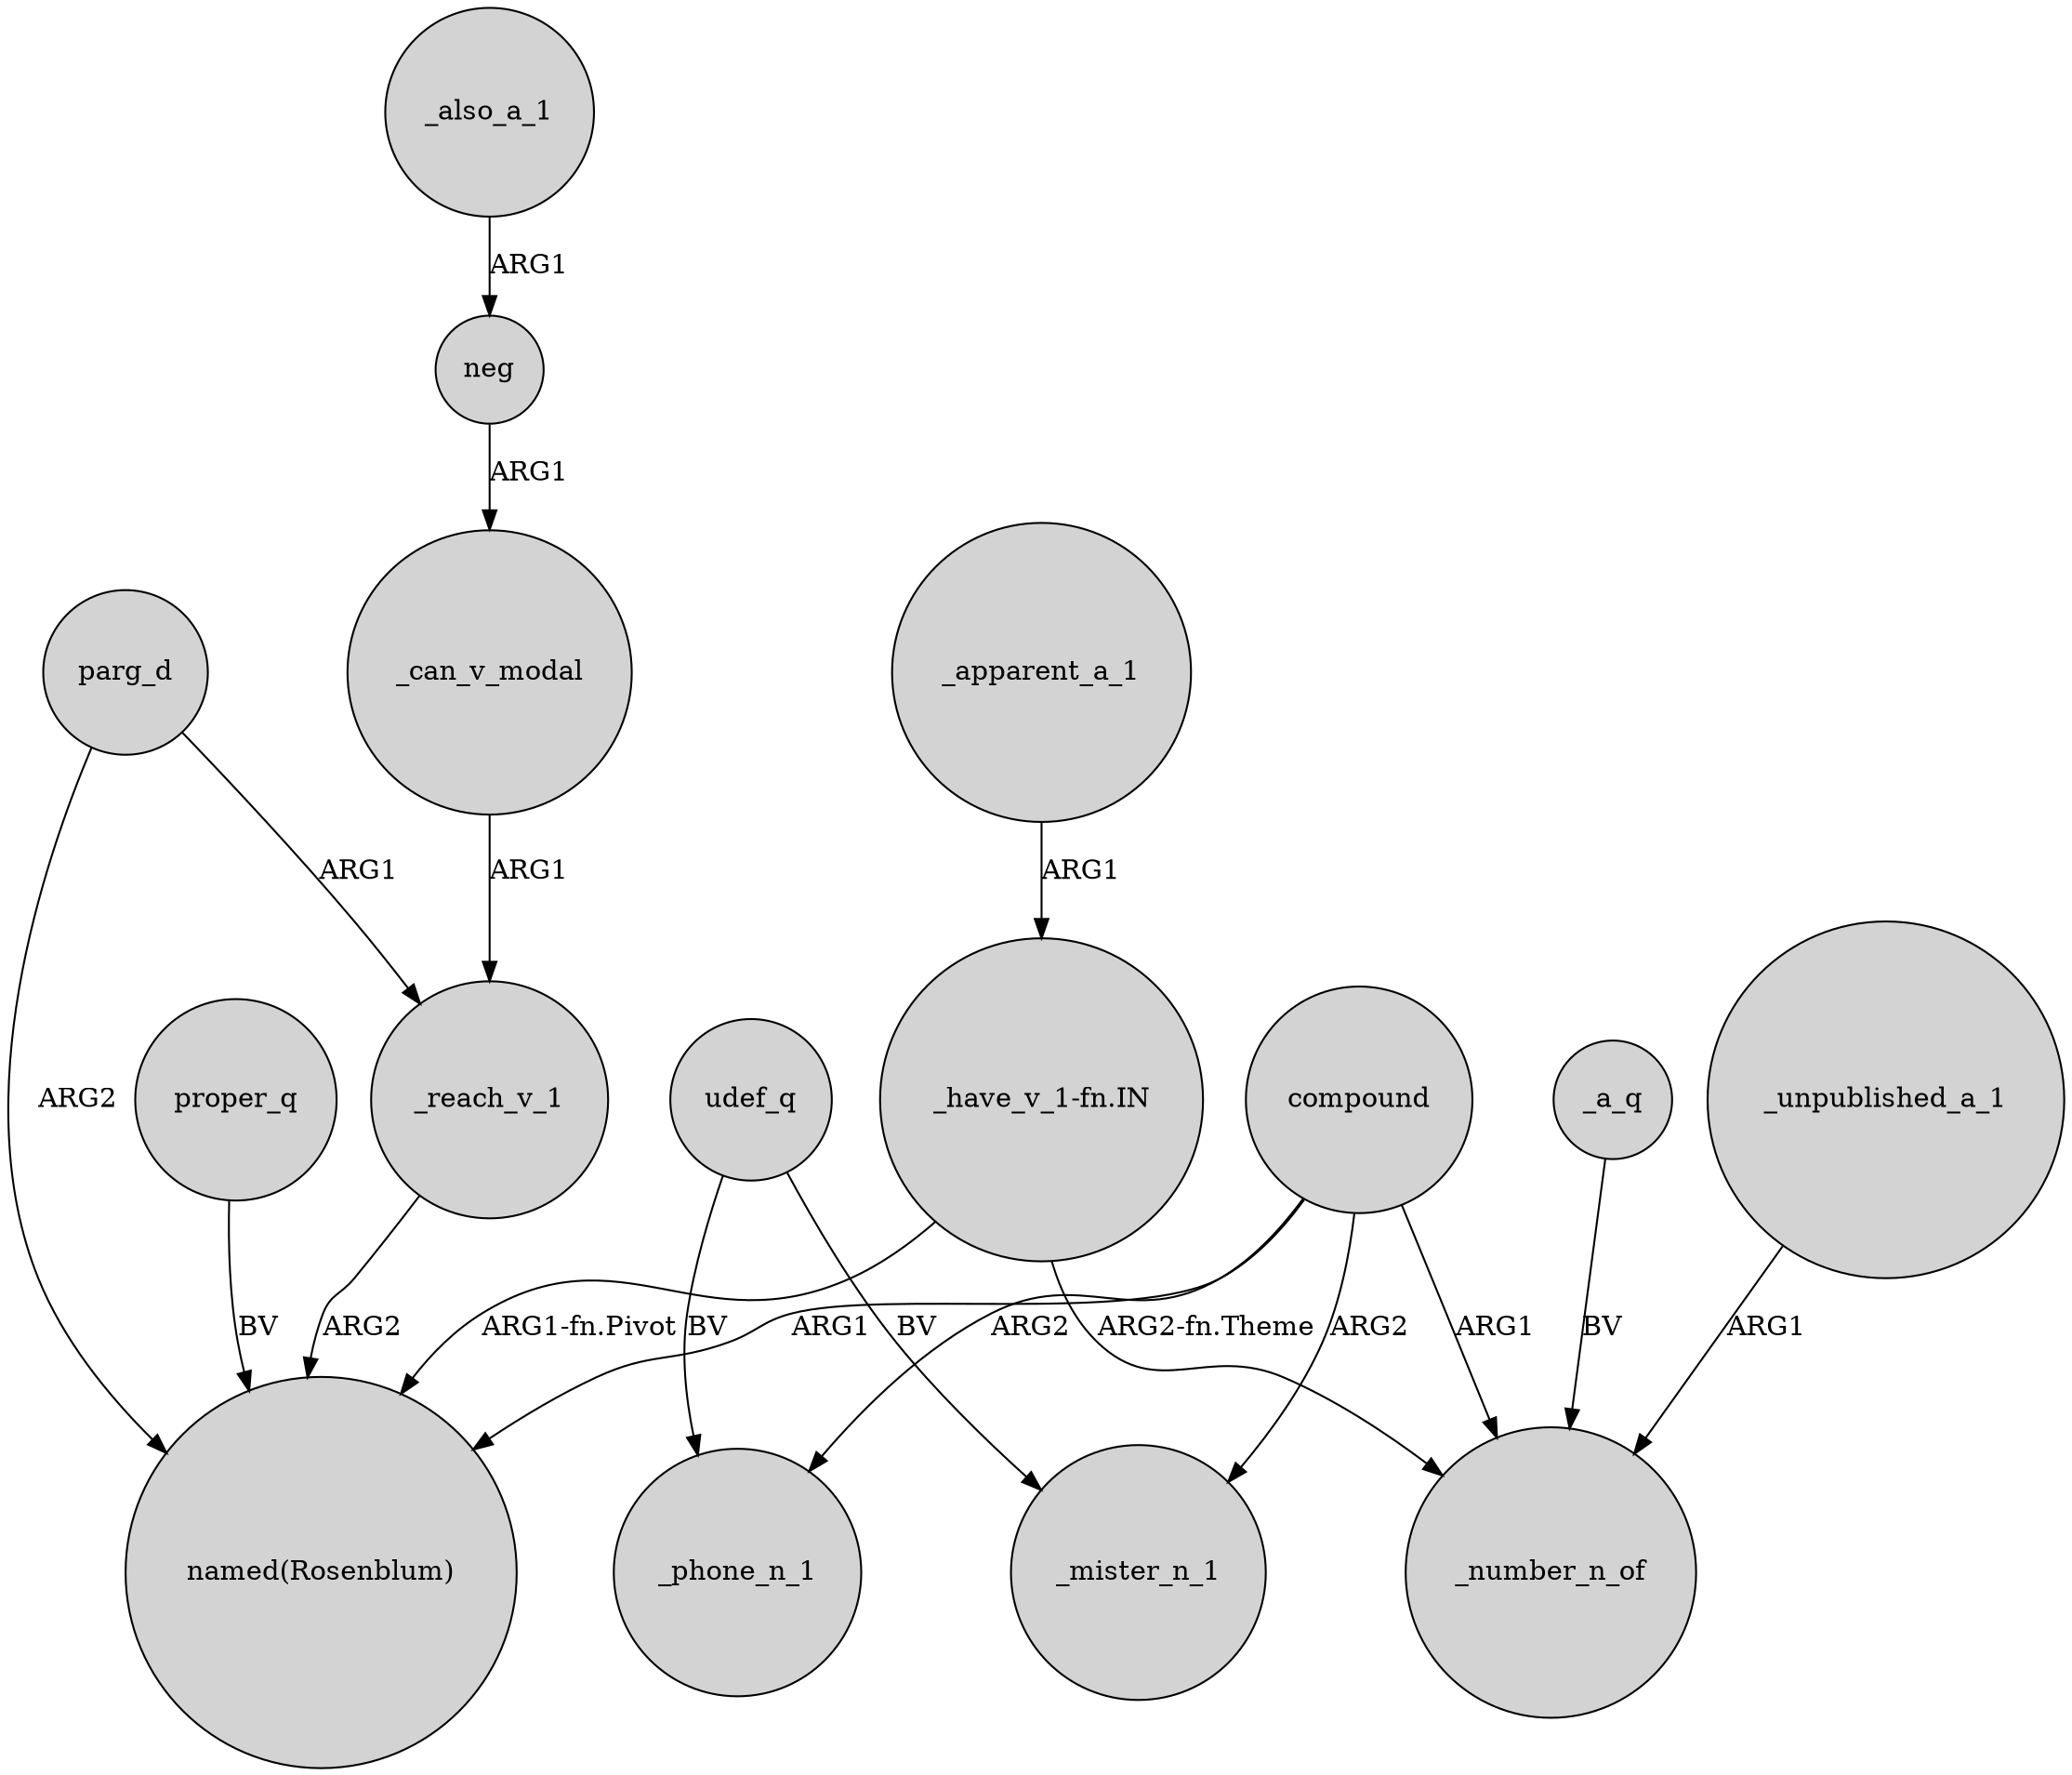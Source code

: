 digraph {
	node [shape=circle style=filled]
	_apparent_a_1 -> "_have_v_1-fn.IN" [label=ARG1]
	udef_q -> _mister_n_1 [label=BV]
	"_have_v_1-fn.IN" -> "named(Rosenblum)" [label="ARG1-fn.Pivot"]
	_can_v_modal -> _reach_v_1 [label=ARG1]
	_a_q -> _number_n_of [label=BV]
	"_have_v_1-fn.IN" -> _number_n_of [label="ARG2-fn.Theme"]
	parg_d -> "named(Rosenblum)" [label=ARG2]
	_unpublished_a_1 -> _number_n_of [label=ARG1]
	udef_q -> _phone_n_1 [label=BV]
	_also_a_1 -> neg [label=ARG1]
	proper_q -> "named(Rosenblum)" [label=BV]
	compound -> _phone_n_1 [label=ARG2]
	parg_d -> _reach_v_1 [label=ARG1]
	compound -> _number_n_of [label=ARG1]
	compound -> "named(Rosenblum)" [label=ARG1]
	neg -> _can_v_modal [label=ARG1]
	compound -> _mister_n_1 [label=ARG2]
	_reach_v_1 -> "named(Rosenblum)" [label=ARG2]
}
